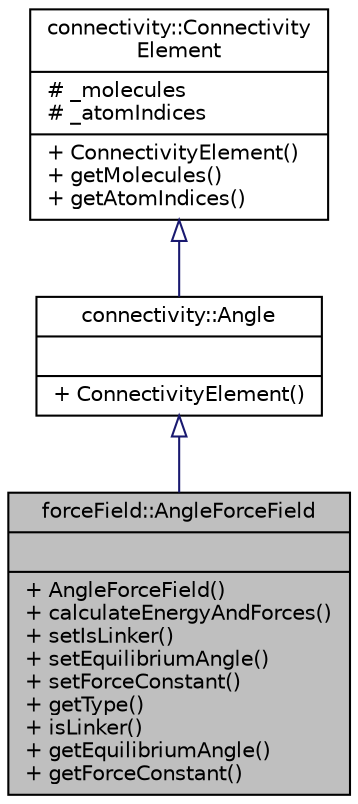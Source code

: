 digraph "forceField::AngleForceField"
{
 // LATEX_PDF_SIZE
  edge [fontname="Helvetica",fontsize="10",labelfontname="Helvetica",labelfontsize="10"];
  node [fontname="Helvetica",fontsize="10",shape=record];
  Node1 [label="{forceField::AngleForceField\n||+ AngleForceField()\l+ calculateEnergyAndForces()\l+ setIsLinker()\l+ setEquilibriumAngle()\l+ setForceConstant()\l+ getType()\l+ isLinker()\l+ getEquilibriumAngle()\l+ getForceConstant()\l}",height=0.2,width=0.4,color="black", fillcolor="grey75", style="filled", fontcolor="black",tooltip=" "];
  Node2 -> Node1 [dir="back",color="midnightblue",fontsize="10",style="solid",arrowtail="onormal",fontname="Helvetica"];
  Node2 [label="{connectivity::Angle\n||+ ConnectivityElement()\l}",height=0.2,width=0.4,color="black", fillcolor="white", style="filled",URL="$classconnectivity_1_1Angle.html",tooltip="Represents an angle between three atoms."];
  Node3 -> Node2 [dir="back",color="midnightblue",fontsize="10",style="solid",arrowtail="onormal",fontname="Helvetica"];
  Node3 [label="{connectivity::Connectivity\lElement\n|# _molecules\l# _atomIndices\l|+ ConnectivityElement()\l+ getMolecules()\l+ getAtomIndices()\l}",height=0.2,width=0.4,color="black", fillcolor="white", style="filled",URL="$classconnectivity_1_1ConnectivityElement.html",tooltip="Represents a connectivity element between n atoms."];
}
